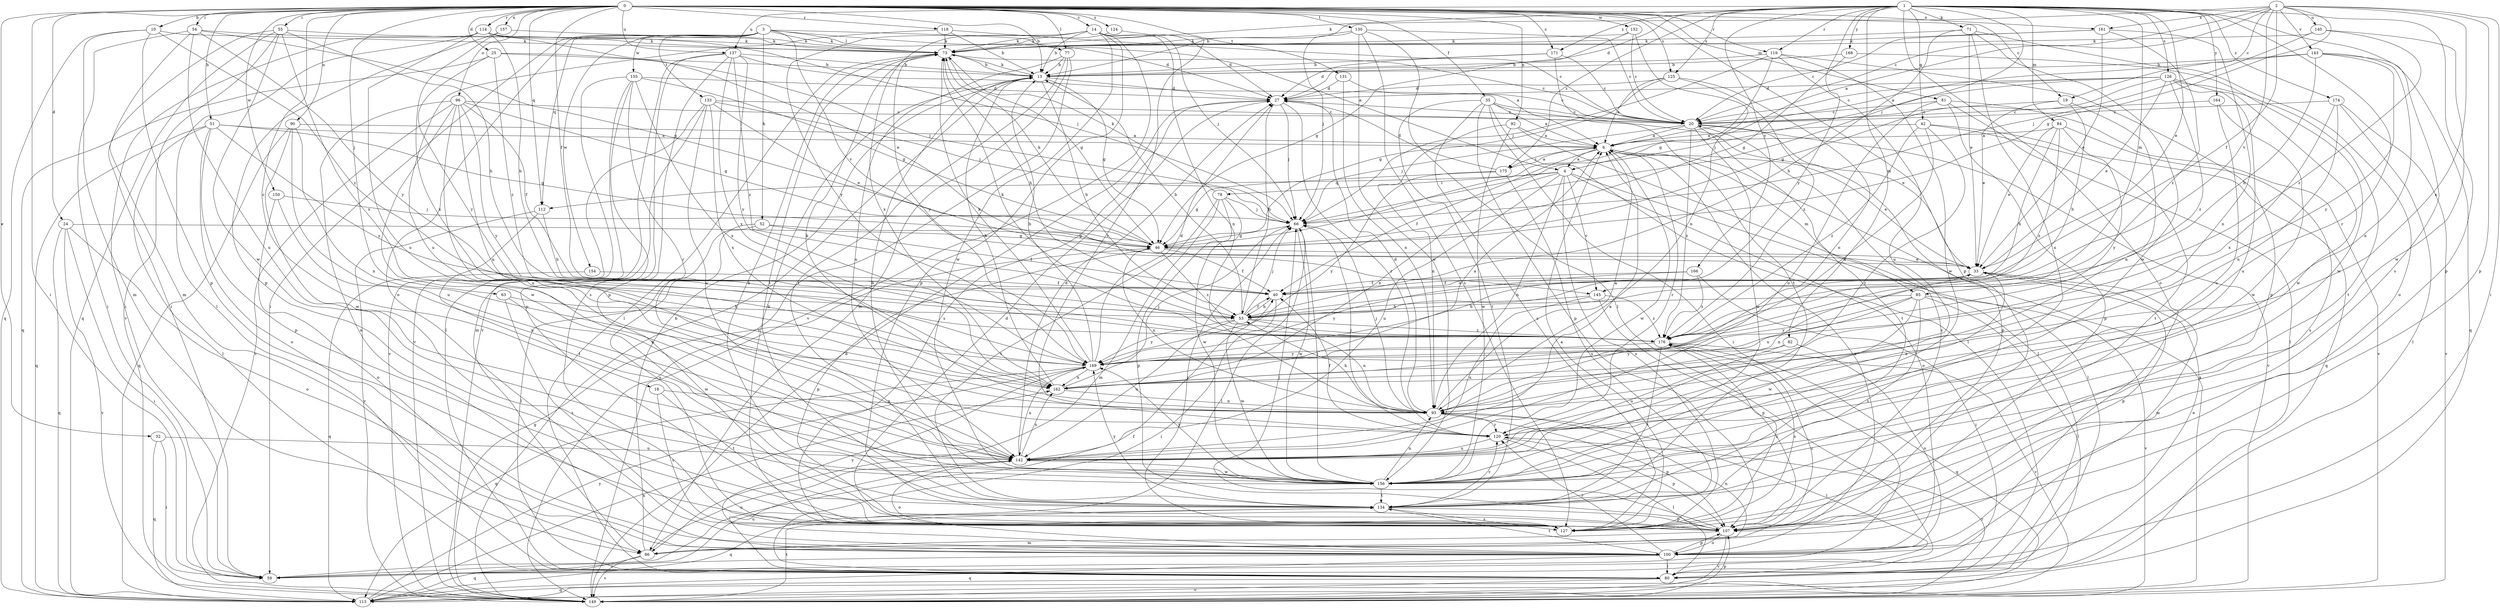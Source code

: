 strict digraph  {
0;
1;
2;
3;
4;
6;
10;
13;
14;
18;
19;
20;
24;
25;
27;
32;
33;
35;
40;
42;
46;
51;
52;
53;
54;
55;
59;
63;
66;
71;
73;
77;
78;
80;
81;
82;
84;
85;
86;
90;
92;
93;
96;
100;
107;
112;
113;
114;
118;
119;
120;
124;
125;
126;
127;
130;
131;
133;
134;
137;
140;
142;
143;
145;
149;
150;
152;
154;
155;
156;
157;
161;
162;
164;
166;
168;
169;
171;
174;
175;
176;
0 -> 10  [label=b];
0 -> 13  [label=b];
0 -> 14  [label=c];
0 -> 18  [label=c];
0 -> 19  [label=c];
0 -> 24  [label=d];
0 -> 25  [label=d];
0 -> 32  [label=e];
0 -> 35  [label=f];
0 -> 40  [label=f];
0 -> 51  [label=h];
0 -> 54  [label=i];
0 -> 55  [label=i];
0 -> 59  [label=i];
0 -> 63  [label=j];
0 -> 77  [label=l];
0 -> 81  [label=m];
0 -> 90  [label=n];
0 -> 92  [label=n];
0 -> 96  [label=o];
0 -> 107  [label=p];
0 -> 112  [label=q];
0 -> 114  [label=r];
0 -> 118  [label=r];
0 -> 119  [label=r];
0 -> 124  [label=s];
0 -> 125  [label=s];
0 -> 130  [label=t];
0 -> 131  [label=t];
0 -> 137  [label=u];
0 -> 150  [label=w];
0 -> 152  [label=w];
0 -> 157  [label=x];
0 -> 161  [label=x];
0 -> 171  [label=z];
1 -> 27  [label=d];
1 -> 33  [label=e];
1 -> 42  [label=g];
1 -> 66  [label=j];
1 -> 71  [label=k];
1 -> 73  [label=k];
1 -> 82  [label=m];
1 -> 84  [label=m];
1 -> 85  [label=m];
1 -> 100  [label=o];
1 -> 107  [label=p];
1 -> 119  [label=r];
1 -> 120  [label=r];
1 -> 125  [label=s];
1 -> 126  [label=s];
1 -> 127  [label=s];
1 -> 137  [label=u];
1 -> 164  [label=y];
1 -> 166  [label=y];
1 -> 168  [label=y];
1 -> 169  [label=y];
1 -> 171  [label=z];
1 -> 174  [label=z];
1 -> 175  [label=z];
2 -> 4  [label=a];
2 -> 13  [label=b];
2 -> 19  [label=c];
2 -> 20  [label=c];
2 -> 40  [label=f];
2 -> 46  [label=g];
2 -> 59  [label=i];
2 -> 107  [label=p];
2 -> 140  [label=u];
2 -> 143  [label=v];
2 -> 145  [label=v];
2 -> 161  [label=x];
2 -> 162  [label=x];
3 -> 4  [label=a];
3 -> 27  [label=d];
3 -> 52  [label=h];
3 -> 59  [label=i];
3 -> 73  [label=k];
3 -> 77  [label=l];
3 -> 100  [label=o];
3 -> 112  [label=q];
3 -> 133  [label=t];
3 -> 145  [label=v];
3 -> 154  [label=w];
3 -> 155  [label=w];
4 -> 78  [label=l];
4 -> 80  [label=l];
4 -> 93  [label=n];
4 -> 100  [label=o];
4 -> 112  [label=q];
4 -> 127  [label=s];
4 -> 142  [label=u];
4 -> 145  [label=v];
4 -> 162  [label=x];
6 -> 4  [label=a];
6 -> 33  [label=e];
6 -> 40  [label=f];
6 -> 85  [label=m];
6 -> 120  [label=r];
6 -> 156  [label=w];
6 -> 175  [label=z];
10 -> 73  [label=k];
10 -> 86  [label=m];
10 -> 107  [label=p];
10 -> 113  [label=q];
10 -> 176  [label=z];
13 -> 27  [label=d];
13 -> 46  [label=g];
13 -> 53  [label=h];
13 -> 73  [label=k];
14 -> 13  [label=b];
14 -> 27  [label=d];
14 -> 66  [label=j];
14 -> 73  [label=k];
14 -> 93  [label=n];
14 -> 107  [label=p];
14 -> 149  [label=v];
14 -> 156  [label=w];
14 -> 162  [label=x];
14 -> 169  [label=y];
18 -> 93  [label=n];
18 -> 127  [label=s];
18 -> 134  [label=t];
19 -> 20  [label=c];
19 -> 33  [label=e];
19 -> 53  [label=h];
19 -> 93  [label=n];
20 -> 6  [label=a];
20 -> 66  [label=j];
20 -> 107  [label=p];
20 -> 134  [label=t];
20 -> 149  [label=v];
20 -> 156  [label=w];
20 -> 176  [label=z];
24 -> 46  [label=g];
24 -> 59  [label=i];
24 -> 100  [label=o];
24 -> 113  [label=q];
24 -> 149  [label=v];
25 -> 13  [label=b];
25 -> 66  [label=j];
25 -> 113  [label=q];
25 -> 169  [label=y];
25 -> 176  [label=z];
27 -> 20  [label=c];
27 -> 53  [label=h];
27 -> 66  [label=j];
27 -> 120  [label=r];
27 -> 127  [label=s];
32 -> 59  [label=i];
32 -> 113  [label=q];
32 -> 142  [label=u];
33 -> 40  [label=f];
33 -> 86  [label=m];
33 -> 93  [label=n];
33 -> 107  [label=p];
35 -> 6  [label=a];
35 -> 20  [label=c];
35 -> 33  [label=e];
35 -> 59  [label=i];
35 -> 80  [label=l];
35 -> 107  [label=p];
35 -> 127  [label=s];
35 -> 134  [label=t];
40 -> 33  [label=e];
40 -> 53  [label=h];
40 -> 59  [label=i];
42 -> 6  [label=a];
42 -> 113  [label=q];
42 -> 120  [label=r];
42 -> 134  [label=t];
42 -> 162  [label=x];
42 -> 176  [label=z];
46 -> 33  [label=e];
46 -> 40  [label=f];
46 -> 73  [label=k];
46 -> 93  [label=n];
46 -> 107  [label=p];
46 -> 176  [label=z];
51 -> 6  [label=a];
51 -> 46  [label=g];
51 -> 80  [label=l];
51 -> 100  [label=o];
51 -> 107  [label=p];
51 -> 113  [label=q];
51 -> 176  [label=z];
52 -> 40  [label=f];
52 -> 46  [label=g];
52 -> 80  [label=l];
52 -> 127  [label=s];
53 -> 13  [label=b];
53 -> 40  [label=f];
53 -> 66  [label=j];
53 -> 93  [label=n];
53 -> 142  [label=u];
53 -> 156  [label=w];
53 -> 169  [label=y];
53 -> 176  [label=z];
54 -> 46  [label=g];
54 -> 59  [label=i];
54 -> 73  [label=k];
54 -> 86  [label=m];
54 -> 142  [label=u];
54 -> 169  [label=y];
55 -> 53  [label=h];
55 -> 59  [label=i];
55 -> 73  [label=k];
55 -> 113  [label=q];
55 -> 149  [label=v];
55 -> 156  [label=w];
55 -> 162  [label=x];
59 -> 40  [label=f];
63 -> 53  [label=h];
63 -> 127  [label=s];
63 -> 156  [label=w];
66 -> 46  [label=g];
66 -> 80  [label=l];
66 -> 156  [label=w];
71 -> 33  [label=e];
71 -> 53  [label=h];
71 -> 73  [label=k];
71 -> 100  [label=o];
71 -> 142  [label=u];
71 -> 156  [label=w];
73 -> 13  [label=b];
73 -> 20  [label=c];
73 -> 46  [label=g];
73 -> 53  [label=h];
73 -> 80  [label=l];
73 -> 134  [label=t];
73 -> 169  [label=y];
77 -> 13  [label=b];
77 -> 86  [label=m];
77 -> 134  [label=t];
77 -> 142  [label=u];
77 -> 149  [label=v];
78 -> 66  [label=j];
78 -> 73  [label=k];
78 -> 86  [label=m];
78 -> 107  [label=p];
78 -> 134  [label=t];
78 -> 156  [label=w];
80 -> 113  [label=q];
80 -> 142  [label=u];
80 -> 149  [label=v];
81 -> 20  [label=c];
81 -> 80  [label=l];
81 -> 107  [label=p];
81 -> 142  [label=u];
81 -> 149  [label=v];
82 -> 100  [label=o];
82 -> 142  [label=u];
82 -> 169  [label=y];
84 -> 6  [label=a];
84 -> 33  [label=e];
84 -> 53  [label=h];
84 -> 127  [label=s];
84 -> 169  [label=y];
84 -> 176  [label=z];
85 -> 53  [label=h];
85 -> 80  [label=l];
85 -> 134  [label=t];
85 -> 149  [label=v];
85 -> 156  [label=w];
85 -> 162  [label=x];
85 -> 169  [label=y];
86 -> 13  [label=b];
86 -> 93  [label=n];
86 -> 113  [label=q];
86 -> 142  [label=u];
86 -> 149  [label=v];
86 -> 176  [label=z];
90 -> 6  [label=a];
90 -> 93  [label=n];
90 -> 113  [label=q];
90 -> 142  [label=u];
90 -> 156  [label=w];
92 -> 6  [label=a];
92 -> 80  [label=l];
92 -> 93  [label=n];
92 -> 156  [label=w];
93 -> 6  [label=a];
93 -> 27  [label=d];
93 -> 53  [label=h];
93 -> 66  [label=j];
93 -> 73  [label=k];
93 -> 80  [label=l];
93 -> 107  [label=p];
93 -> 120  [label=r];
96 -> 20  [label=c];
96 -> 40  [label=f];
96 -> 46  [label=g];
96 -> 93  [label=n];
96 -> 100  [label=o];
96 -> 142  [label=u];
96 -> 149  [label=v];
96 -> 156  [label=w];
96 -> 169  [label=y];
100 -> 6  [label=a];
100 -> 33  [label=e];
100 -> 59  [label=i];
100 -> 80  [label=l];
100 -> 107  [label=p];
100 -> 113  [label=q];
100 -> 120  [label=r];
100 -> 134  [label=t];
100 -> 169  [label=y];
107 -> 20  [label=c];
107 -> 66  [label=j];
107 -> 86  [label=m];
107 -> 100  [label=o];
107 -> 149  [label=v];
112 -> 53  [label=h];
112 -> 134  [label=t];
112 -> 149  [label=v];
113 -> 162  [label=x];
113 -> 169  [label=y];
114 -> 33  [label=e];
114 -> 53  [label=h];
114 -> 59  [label=i];
114 -> 66  [label=j];
114 -> 73  [label=k];
114 -> 80  [label=l];
114 -> 142  [label=u];
118 -> 13  [label=b];
118 -> 20  [label=c];
118 -> 73  [label=k];
118 -> 142  [label=u];
119 -> 13  [label=b];
119 -> 46  [label=g];
119 -> 66  [label=j];
119 -> 107  [label=p];
119 -> 142  [label=u];
119 -> 156  [label=w];
120 -> 33  [label=e];
120 -> 40  [label=f];
120 -> 66  [label=j];
120 -> 80  [label=l];
120 -> 107  [label=p];
120 -> 142  [label=u];
124 -> 73  [label=k];
124 -> 120  [label=r];
125 -> 6  [label=a];
125 -> 27  [label=d];
125 -> 46  [label=g];
125 -> 93  [label=n];
125 -> 176  [label=z];
126 -> 20  [label=c];
126 -> 27  [label=d];
126 -> 33  [label=e];
126 -> 46  [label=g];
126 -> 66  [label=j];
126 -> 134  [label=t];
126 -> 142  [label=u];
126 -> 156  [label=w];
126 -> 176  [label=z];
127 -> 6  [label=a];
127 -> 13  [label=b];
127 -> 27  [label=d];
127 -> 66  [label=j];
127 -> 176  [label=z];
130 -> 20  [label=c];
130 -> 66  [label=j];
130 -> 73  [label=k];
130 -> 80  [label=l];
130 -> 127  [label=s];
130 -> 156  [label=w];
131 -> 20  [label=c];
131 -> 27  [label=d];
131 -> 93  [label=n];
133 -> 20  [label=c];
133 -> 33  [label=e];
133 -> 66  [label=j];
133 -> 86  [label=m];
133 -> 142  [label=u];
133 -> 149  [label=v];
133 -> 162  [label=x];
134 -> 73  [label=k];
134 -> 107  [label=p];
134 -> 113  [label=q];
134 -> 120  [label=r];
134 -> 127  [label=s];
134 -> 169  [label=y];
137 -> 6  [label=a];
137 -> 13  [label=b];
137 -> 107  [label=p];
137 -> 127  [label=s];
137 -> 149  [label=v];
137 -> 162  [label=x];
137 -> 169  [label=y];
137 -> 176  [label=z];
140 -> 66  [label=j];
140 -> 73  [label=k];
140 -> 156  [label=w];
140 -> 176  [label=z];
142 -> 6  [label=a];
142 -> 27  [label=d];
142 -> 100  [label=o];
142 -> 156  [label=w];
142 -> 162  [label=x];
143 -> 6  [label=a];
143 -> 13  [label=b];
143 -> 53  [label=h];
143 -> 93  [label=n];
143 -> 113  [label=q];
143 -> 169  [label=y];
145 -> 53  [label=h];
145 -> 107  [label=p];
145 -> 142  [label=u];
145 -> 176  [label=z];
149 -> 6  [label=a];
149 -> 13  [label=b];
149 -> 27  [label=d];
149 -> 46  [label=g];
149 -> 107  [label=p];
149 -> 120  [label=r];
149 -> 134  [label=t];
150 -> 66  [label=j];
150 -> 100  [label=o];
150 -> 142  [label=u];
152 -> 20  [label=c];
152 -> 46  [label=g];
152 -> 73  [label=k];
152 -> 93  [label=n];
154 -> 40  [label=f];
154 -> 113  [label=q];
155 -> 27  [label=d];
155 -> 46  [label=g];
155 -> 80  [label=l];
155 -> 107  [label=p];
155 -> 120  [label=r];
155 -> 149  [label=v];
155 -> 162  [label=x];
156 -> 13  [label=b];
156 -> 66  [label=j];
156 -> 93  [label=n];
156 -> 134  [label=t];
156 -> 169  [label=y];
157 -> 73  [label=k];
157 -> 107  [label=p];
157 -> 162  [label=x];
161 -> 20  [label=c];
161 -> 33  [label=e];
161 -> 73  [label=k];
161 -> 93  [label=n];
161 -> 176  [label=z];
162 -> 6  [label=a];
162 -> 13  [label=b];
162 -> 66  [label=j];
162 -> 93  [label=n];
164 -> 20  [label=c];
164 -> 142  [label=u];
164 -> 156  [label=w];
166 -> 40  [label=f];
166 -> 59  [label=i];
166 -> 169  [label=y];
166 -> 176  [label=z];
168 -> 13  [label=b];
168 -> 46  [label=g];
168 -> 156  [label=w];
169 -> 13  [label=b];
169 -> 27  [label=d];
169 -> 73  [label=k];
169 -> 113  [label=q];
169 -> 142  [label=u];
169 -> 162  [label=x];
171 -> 13  [label=b];
171 -> 20  [label=c];
171 -> 27  [label=d];
171 -> 134  [label=t];
174 -> 20  [label=c];
174 -> 80  [label=l];
174 -> 93  [label=n];
174 -> 149  [label=v];
174 -> 162  [label=x];
175 -> 6  [label=a];
175 -> 27  [label=d];
175 -> 46  [label=g];
175 -> 127  [label=s];
175 -> 169  [label=y];
176 -> 73  [label=k];
176 -> 113  [label=q];
176 -> 127  [label=s];
176 -> 134  [label=t];
176 -> 149  [label=v];
176 -> 169  [label=y];
}
